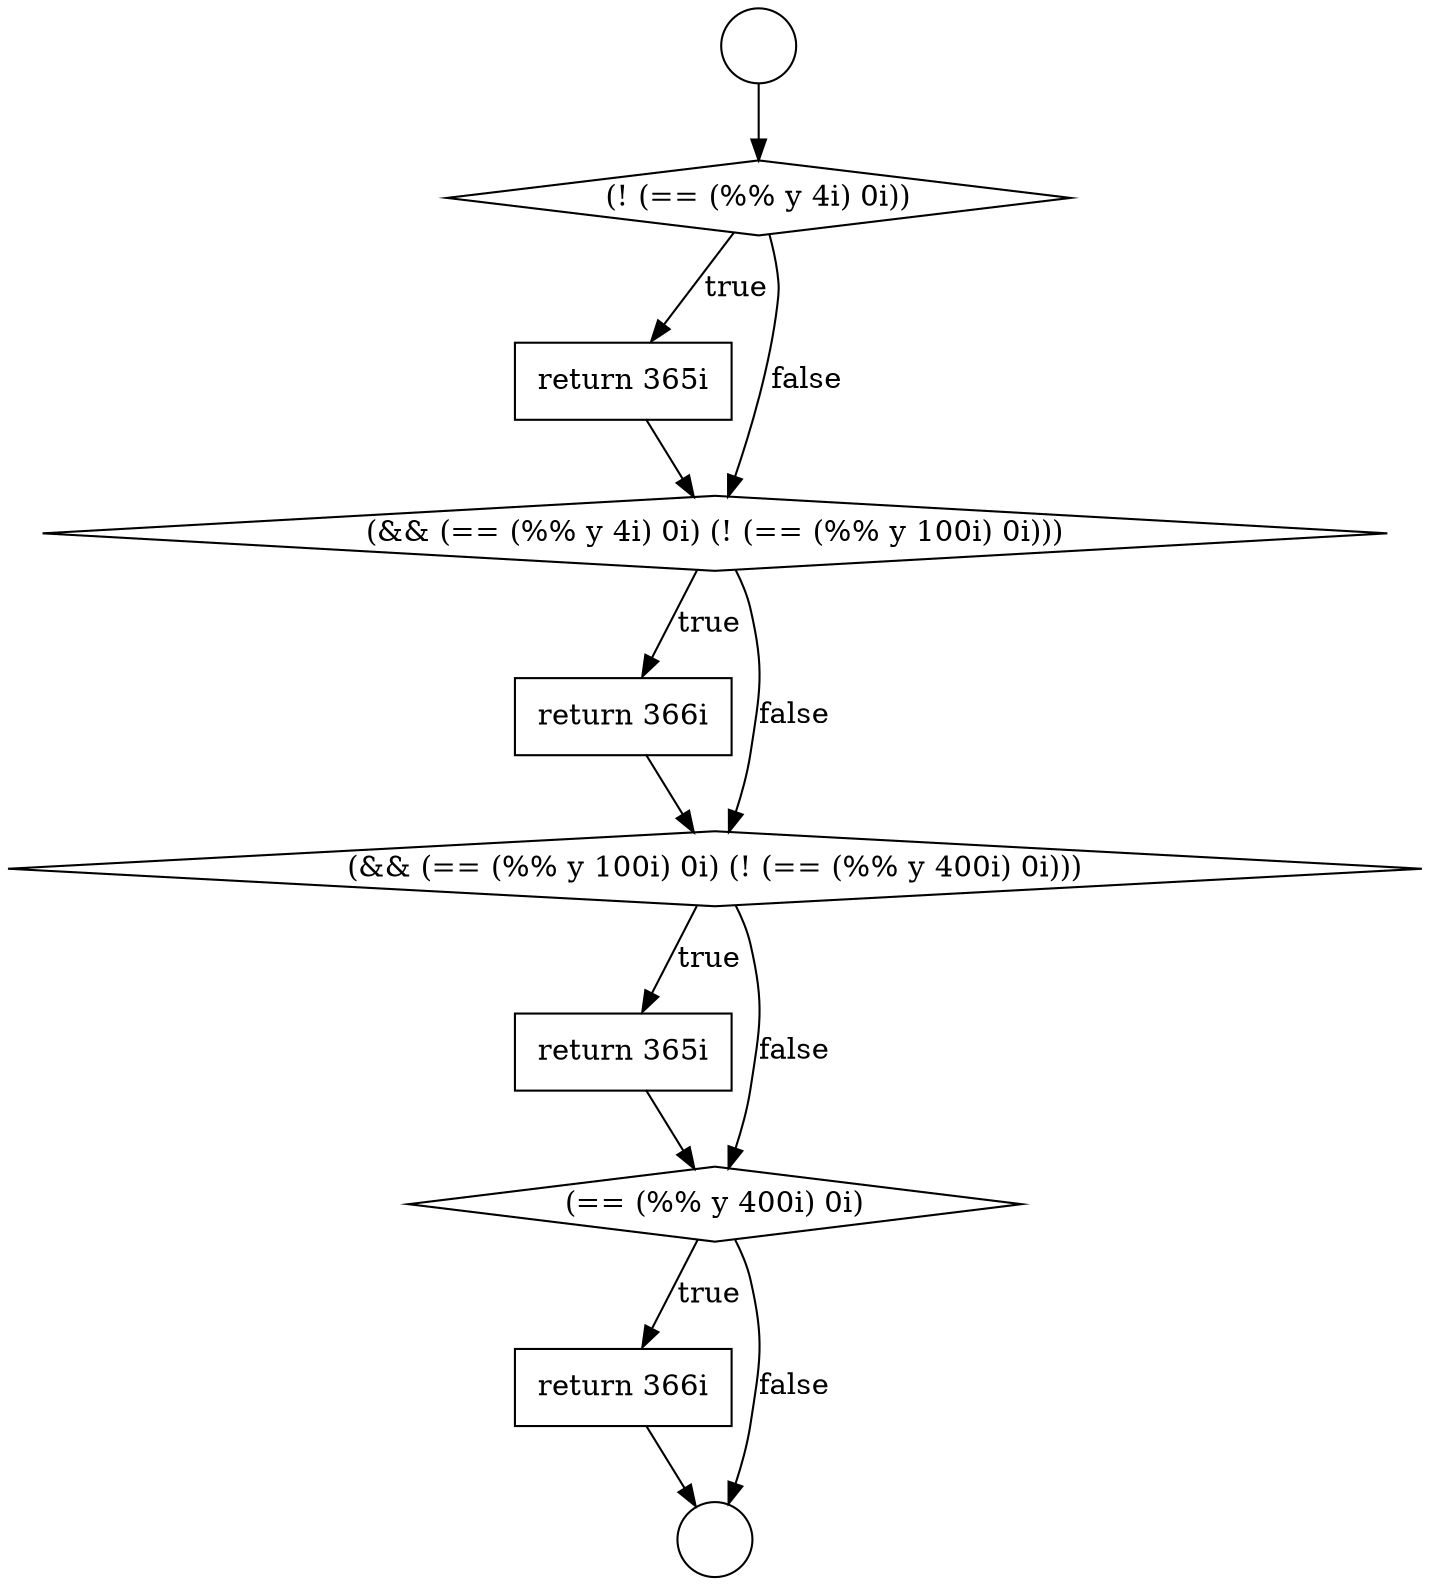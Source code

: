 digraph {
  node17046 [shape=circle label=" " color="black" fillcolor="white" style=filled]
  node17053 [shape=none, margin=0, label=<<font color="black">
    <table border="0" cellborder="1" cellspacing="0" cellpadding="10">
      <tr><td align="left">return 365i</td></tr>
    </table>
  </font>> color="black" fillcolor="white" style=filled]
  node17049 [shape=none, margin=0, label=<<font color="black">
    <table border="0" cellborder="1" cellspacing="0" cellpadding="10">
      <tr><td align="left">return 365i</td></tr>
    </table>
  </font>> color="black" fillcolor="white" style=filled]
  node17054 [shape=diamond, label=<<font color="black">(== (%% y 400i) 0i)</font>> color="black" fillcolor="white" style=filled]
  node17050 [shape=diamond, label=<<font color="black">(&amp;&amp; (== (%% y 4i) 0i) (! (== (%% y 100i) 0i)))</font>> color="black" fillcolor="white" style=filled]
  node17048 [shape=diamond, label=<<font color="black">(! (== (%% y 4i) 0i))</font>> color="black" fillcolor="white" style=filled]
  node17051 [shape=none, margin=0, label=<<font color="black">
    <table border="0" cellborder="1" cellspacing="0" cellpadding="10">
      <tr><td align="left">return 366i</td></tr>
    </table>
  </font>> color="black" fillcolor="white" style=filled]
  node17055 [shape=none, margin=0, label=<<font color="black">
    <table border="0" cellborder="1" cellspacing="0" cellpadding="10">
      <tr><td align="left">return 366i</td></tr>
    </table>
  </font>> color="black" fillcolor="white" style=filled]
  node17047 [shape=circle label=" " color="black" fillcolor="white" style=filled]
  node17052 [shape=diamond, label=<<font color="black">(&amp;&amp; (== (%% y 100i) 0i) (! (== (%% y 400i) 0i)))</font>> color="black" fillcolor="white" style=filled]
  node17048 -> node17049 [label=<<font color="black">true</font>> color="black"]
  node17048 -> node17050 [label=<<font color="black">false</font>> color="black"]
  node17052 -> node17053 [label=<<font color="black">true</font>> color="black"]
  node17052 -> node17054 [label=<<font color="black">false</font>> color="black"]
  node17051 -> node17052 [ color="black"]
  node17049 -> node17050 [ color="black"]
  node17046 -> node17048 [ color="black"]
  node17055 -> node17047 [ color="black"]
  node17054 -> node17055 [label=<<font color="black">true</font>> color="black"]
  node17054 -> node17047 [label=<<font color="black">false</font>> color="black"]
  node17050 -> node17051 [label=<<font color="black">true</font>> color="black"]
  node17050 -> node17052 [label=<<font color="black">false</font>> color="black"]
  node17053 -> node17054 [ color="black"]
}
